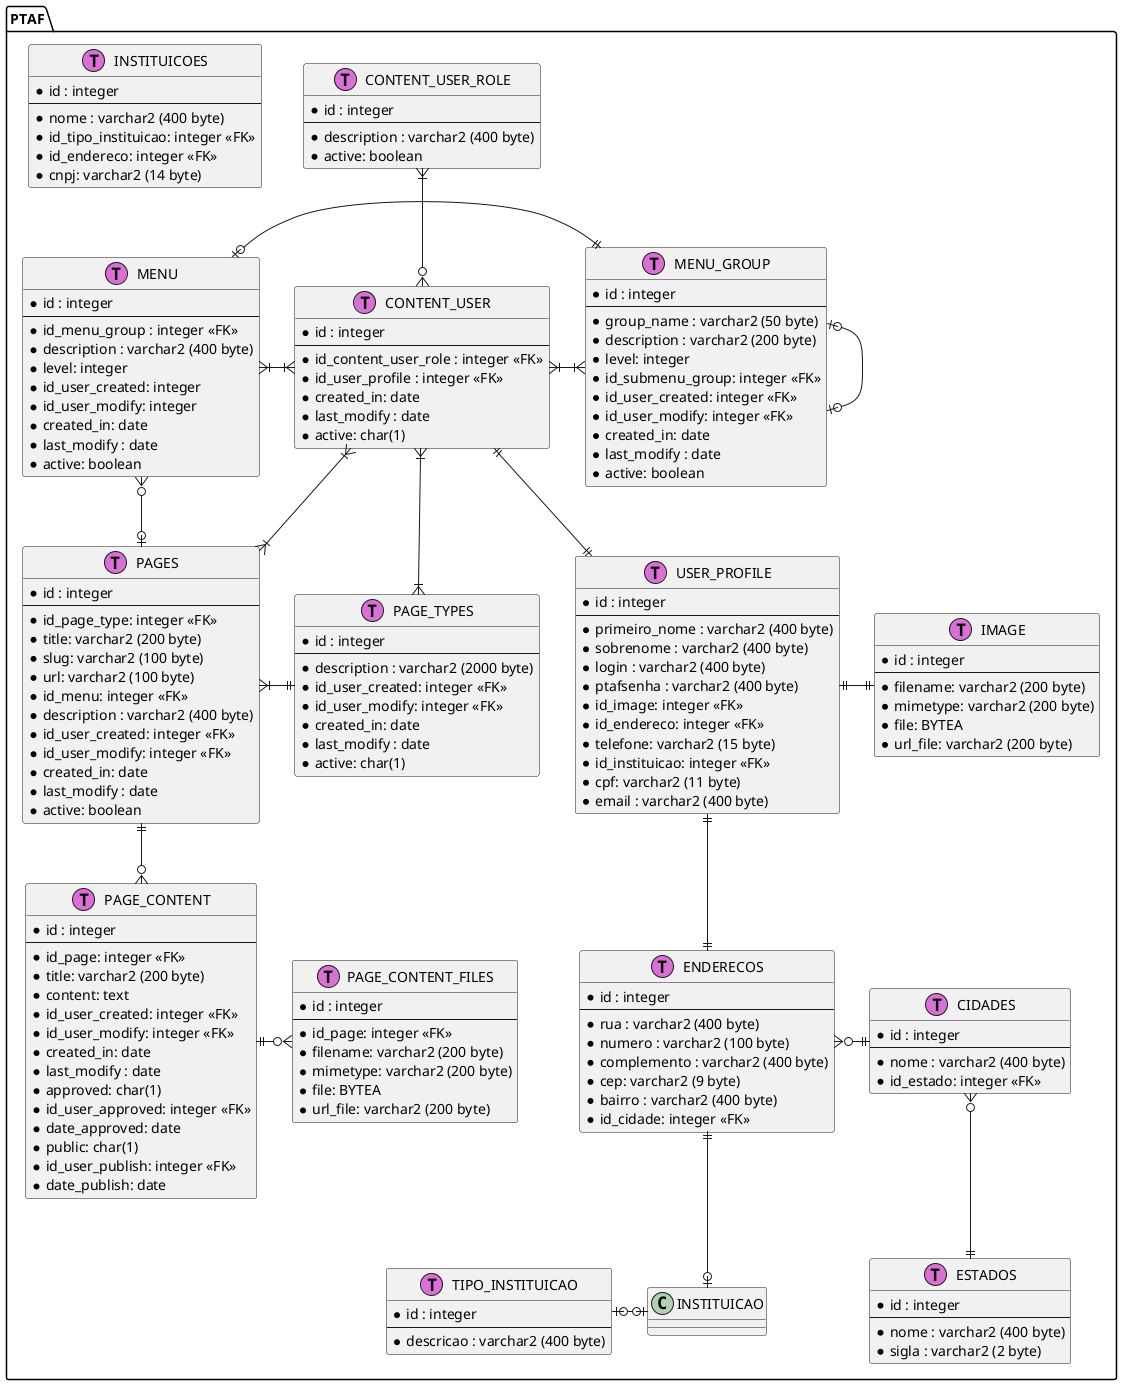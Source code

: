 ```plantuml
@startuml er

class PTAF.PAGE_TYPES << (T,orchid) >>{
*id : integer
--
*description : varchar2 (2000 byte)
*id_user_created: integer <<FK>>
*id_user_modify: integer <<FK>>
*created_in: date
*last_modify : date
*active: char(1)
}

class PTAF.PAGES << (T,orchid) >>{
*id : integer
--
*id_page_type: integer <<FK>>
*title: varchar2 (200 byte)
*slug: varchar2 (100 byte)
*url: varchar2 (100 byte)
*id_menu: integer <<FK>>
*description : varchar2 (400 byte)
*id_user_created: integer <<FK>>
*id_user_modify: integer <<FK>>
*created_in: date
*last_modify : date
*active: boolean
}

class PTAF.PAGE_CONTENT << (T,orchid) >>{
*id : integer
--
*id_page: integer <<FK>>
*title: varchar2 (200 byte)
*content: text
*id_user_created: integer <<FK>>
*id_user_modify: integer <<FK>>
*created_in: date
*last_modify : date
*approved: char(1)
*id_user_approved: integer <<FK>>
*date_approved: date
*public: char(1)
*id_user_publish: integer <<FK>>
*date_publish: date
}

class PTAF.PAGE_CONTENT_FILES << (T,orchid) >>{
*id : integer
--
*id_page: integer <<FK>>
*filename: varchar2 (200 byte)
*mimetype: varchar2 (200 byte)
*file: BYTEA
*url_file: varchar2 (200 byte)
}

class PTAF.MENU_GROUP << (T,orchid) >>{
*id : integer
--
*group_name : varchar2 (50 byte)
*description : varchar2 (200 byte)
*level: integer
*id_submenu_group: integer <<FK>> 
*id_user_created: integer <<FK>>
*id_user_modify: integer <<FK>>
*created_in: date
*last_modify : date
*active: boolean
}

class PTAF.MENU << (T,orchid) >>{
*id : integer
--
*id_menu_group : integer <<FK>>
*description : varchar2 (400 byte)
*level: integer
*id_user_created: integer
*id_user_modify: integer
*created_in: date
*last_modify : date
*active: boolean
}

class PTAF.CONTENT_USER << (T,orchid) >>{
*id : integer
--
*id_content_user_role : integer <<FK>>
*id_user_profile : integer <<FK>>
*created_in: date
*last_modify : date
*active: char(1)
}

class PTAF.CONTENT_USER_ROLE << (T,orchid) >>{
*id : integer
--
*description : varchar2 (400 byte)
*active: boolean
}

class PTAF.USER_PROFILE << (T,orchid) >>{
*id : integer
--
*primeiro_nome : varchar2 (400 byte)
*sobrenome : varchar2 (400 byte)
*login : varchar2 (400 byte)
*ptafsenha : varchar2 (400 byte)
*id_image: integer <<FK>>
*id_endereco: integer <<FK>>
*telefone: varchar2 (15 byte)
*id_instituicao: integer <<FK>>
*cpf: varchar2 (11 byte)
*email : varchar2 (400 byte)
}

class PTAF.IMAGE << (T,orchid) >>{
*id : integer
--
*filename: varchar2 (200 byte)
*mimetype: varchar2 (200 byte)
*file: BYTEA
*url_file: varchar2 (200 byte)
}

class PTAF.TIPO_INSTITUICAO << (T,orchid) >>{
*id : integer
--
*descricao : varchar2 (400 byte)
}

class PTAF.INSTITUICOES << (T,orchid) >>{
*id : integer
--
*nome : varchar2 (400 byte)
*id_tipo_instituicao: integer <<FK>>
*id_endereco: integer <<FK>>
*cnpj: varchar2 (14 byte)
}

class PTAF.ENDERECOS << (T,orchid) >>{
*id : integer
--
*rua : varchar2 (400 byte)
*numero : varchar2 (100 byte)
*complemento : varchar2 (400 byte)
*cep: varchar2 (9 byte)
*bairro : varchar2 (400 byte)
*id_cidade: integer <<FK>>
}

class PTAF.CIDADES << (T,orchid) >>{
*id : integer
--
*nome : varchar2 (400 byte)
*id_estado: integer <<FK>>
}

class PTAF.ESTADOS<< (T,orchid) >>{
*id : integer
--
*nome : varchar2 (400 byte)
*sigla : varchar2 (2 byte)
}

PTAF.PAGES }|-right-|| PTAF.PAGE_TYPES
PTAF.PAGES ||--o{  PTAF.PAGE_CONTENT
PTAF.PAGE_CONTENT ||-right-o{ PTAF.PAGE_CONTENT_FILES
PTAF.MENU_GROUP |o--o| PTAF.MENU_GROUP 
PTAF.MENU_GROUP ||-left-o| PTAF.MENU
PTAF.MENU }o-right-o| PTAF.PAGES
PTAF.CONTENT_USER_ROLE }|-down-o{ PTAF.CONTENT_USER
PTAF.CONTENT_USER ||-down-|| PTAF.USER_PROFILE
PTAF.MENU_GROUP }|-left-|{ PTAF.CONTENT_USER
PTAF.MENU }|-right-|{ PTAF.CONTENT_USER
PTAF.PAGES }|-up-|{ PTAF.CONTENT_USER
PTAF.PAGE_TYPES }|-up-|{ PTAF.CONTENT_USER
PTAF.TIPO_INSTITUICAO |o-right-o| PTAF.INSTITUICAO 
PTAF.ENDERECOS ||--o| PTAF.INSTITUICAO
PTAF.USER_PROFILE ||-down-|| PTAF.ENDERECOS
PTAF.USER_PROFILE ||-right-|| PTAF.IMAGE 
PTAF.CIDADES ||-left-o{ PTAF.ENDERECOS 
PTAF.ESTADOS ||-up-o{ PTAF.CIDADES

@enduml
```	

